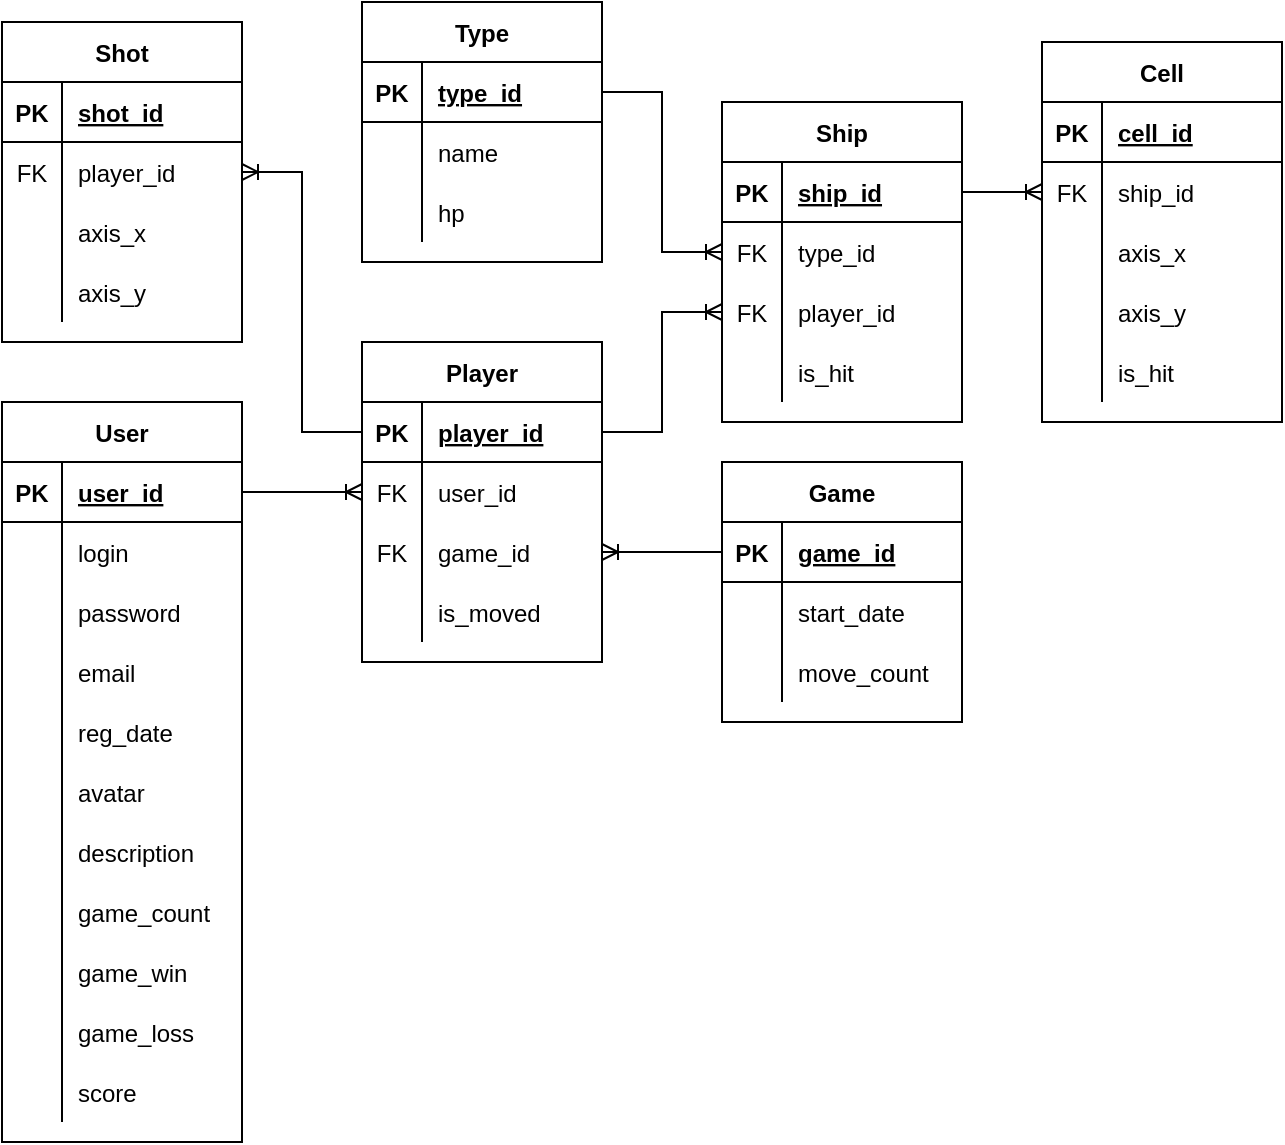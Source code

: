 <mxfile version="20.2.5" type="device"><diagram id="s3Os-HqO2yD-GWhvVBoa" name="Страница 1"><mxGraphModel dx="1422" dy="752" grid="1" gridSize="10" guides="1" tooltips="1" connect="1" arrows="1" fold="1" page="1" pageScale="1" pageWidth="827" pageHeight="1169" math="0" shadow="0"><root><mxCell id="0"/><mxCell id="1" parent="0"/><mxCell id="aZ4T5juPU48GetVAMlvS-1" value="User" style="shape=table;startSize=30;container=1;collapsible=1;childLayout=tableLayout;fixedRows=1;rowLines=0;fontStyle=1;align=center;resizeLast=1;" vertex="1" parent="1"><mxGeometry x="160" y="270" width="120" height="370" as="geometry"/></mxCell><mxCell id="aZ4T5juPU48GetVAMlvS-2" value="" style="shape=tableRow;horizontal=0;startSize=0;swimlaneHead=0;swimlaneBody=0;fillColor=none;collapsible=0;dropTarget=0;points=[[0,0.5],[1,0.5]];portConstraint=eastwest;top=0;left=0;right=0;bottom=1;" vertex="1" parent="aZ4T5juPU48GetVAMlvS-1"><mxGeometry y="30" width="120" height="30" as="geometry"/></mxCell><mxCell id="aZ4T5juPU48GetVAMlvS-3" value="PK" style="shape=partialRectangle;connectable=0;fillColor=none;top=0;left=0;bottom=0;right=0;fontStyle=1;overflow=hidden;" vertex="1" parent="aZ4T5juPU48GetVAMlvS-2"><mxGeometry width="30" height="30" as="geometry"><mxRectangle width="30" height="30" as="alternateBounds"/></mxGeometry></mxCell><mxCell id="aZ4T5juPU48GetVAMlvS-4" value="user_id" style="shape=partialRectangle;connectable=0;fillColor=none;top=0;left=0;bottom=0;right=0;align=left;spacingLeft=6;fontStyle=5;overflow=hidden;" vertex="1" parent="aZ4T5juPU48GetVAMlvS-2"><mxGeometry x="30" width="90" height="30" as="geometry"><mxRectangle width="90" height="30" as="alternateBounds"/></mxGeometry></mxCell><mxCell id="aZ4T5juPU48GetVAMlvS-5" value="" style="shape=tableRow;horizontal=0;startSize=0;swimlaneHead=0;swimlaneBody=0;fillColor=none;collapsible=0;dropTarget=0;points=[[0,0.5],[1,0.5]];portConstraint=eastwest;top=0;left=0;right=0;bottom=0;" vertex="1" parent="aZ4T5juPU48GetVAMlvS-1"><mxGeometry y="60" width="120" height="30" as="geometry"/></mxCell><mxCell id="aZ4T5juPU48GetVAMlvS-6" value="" style="shape=partialRectangle;connectable=0;fillColor=none;top=0;left=0;bottom=0;right=0;editable=1;overflow=hidden;" vertex="1" parent="aZ4T5juPU48GetVAMlvS-5"><mxGeometry width="30" height="30" as="geometry"><mxRectangle width="30" height="30" as="alternateBounds"/></mxGeometry></mxCell><mxCell id="aZ4T5juPU48GetVAMlvS-7" value="login" style="shape=partialRectangle;connectable=0;fillColor=none;top=0;left=0;bottom=0;right=0;align=left;spacingLeft=6;overflow=hidden;" vertex="1" parent="aZ4T5juPU48GetVAMlvS-5"><mxGeometry x="30" width="90" height="30" as="geometry"><mxRectangle width="90" height="30" as="alternateBounds"/></mxGeometry></mxCell><mxCell id="aZ4T5juPU48GetVAMlvS-8" value="" style="shape=tableRow;horizontal=0;startSize=0;swimlaneHead=0;swimlaneBody=0;fillColor=none;collapsible=0;dropTarget=0;points=[[0,0.5],[1,0.5]];portConstraint=eastwest;top=0;left=0;right=0;bottom=0;" vertex="1" parent="aZ4T5juPU48GetVAMlvS-1"><mxGeometry y="90" width="120" height="30" as="geometry"/></mxCell><mxCell id="aZ4T5juPU48GetVAMlvS-9" value="" style="shape=partialRectangle;connectable=0;fillColor=none;top=0;left=0;bottom=0;right=0;editable=1;overflow=hidden;" vertex="1" parent="aZ4T5juPU48GetVAMlvS-8"><mxGeometry width="30" height="30" as="geometry"><mxRectangle width="30" height="30" as="alternateBounds"/></mxGeometry></mxCell><mxCell id="aZ4T5juPU48GetVAMlvS-10" value="password" style="shape=partialRectangle;connectable=0;fillColor=none;top=0;left=0;bottom=0;right=0;align=left;spacingLeft=6;overflow=hidden;" vertex="1" parent="aZ4T5juPU48GetVAMlvS-8"><mxGeometry x="30" width="90" height="30" as="geometry"><mxRectangle width="90" height="30" as="alternateBounds"/></mxGeometry></mxCell><mxCell id="aZ4T5juPU48GetVAMlvS-11" value="" style="shape=tableRow;horizontal=0;startSize=0;swimlaneHead=0;swimlaneBody=0;fillColor=none;collapsible=0;dropTarget=0;points=[[0,0.5],[1,0.5]];portConstraint=eastwest;top=0;left=0;right=0;bottom=0;" vertex="1" parent="aZ4T5juPU48GetVAMlvS-1"><mxGeometry y="120" width="120" height="30" as="geometry"/></mxCell><mxCell id="aZ4T5juPU48GetVAMlvS-12" value="" style="shape=partialRectangle;connectable=0;fillColor=none;top=0;left=0;bottom=0;right=0;editable=1;overflow=hidden;" vertex="1" parent="aZ4T5juPU48GetVAMlvS-11"><mxGeometry width="30" height="30" as="geometry"><mxRectangle width="30" height="30" as="alternateBounds"/></mxGeometry></mxCell><mxCell id="aZ4T5juPU48GetVAMlvS-13" value="email" style="shape=partialRectangle;connectable=0;fillColor=none;top=0;left=0;bottom=0;right=0;align=left;spacingLeft=6;overflow=hidden;" vertex="1" parent="aZ4T5juPU48GetVAMlvS-11"><mxGeometry x="30" width="90" height="30" as="geometry"><mxRectangle width="90" height="30" as="alternateBounds"/></mxGeometry></mxCell><mxCell id="aZ4T5juPU48GetVAMlvS-20" value="" style="shape=tableRow;horizontal=0;startSize=0;swimlaneHead=0;swimlaneBody=0;fillColor=none;collapsible=0;dropTarget=0;points=[[0,0.5],[1,0.5]];portConstraint=eastwest;top=0;left=0;right=0;bottom=0;" vertex="1" parent="aZ4T5juPU48GetVAMlvS-1"><mxGeometry y="150" width="120" height="30" as="geometry"/></mxCell><mxCell id="aZ4T5juPU48GetVAMlvS-21" value="" style="shape=partialRectangle;connectable=0;fillColor=none;top=0;left=0;bottom=0;right=0;editable=1;overflow=hidden;" vertex="1" parent="aZ4T5juPU48GetVAMlvS-20"><mxGeometry width="30" height="30" as="geometry"><mxRectangle width="30" height="30" as="alternateBounds"/></mxGeometry></mxCell><mxCell id="aZ4T5juPU48GetVAMlvS-22" value="reg_date" style="shape=partialRectangle;connectable=0;fillColor=none;top=0;left=0;bottom=0;right=0;align=left;spacingLeft=6;overflow=hidden;" vertex="1" parent="aZ4T5juPU48GetVAMlvS-20"><mxGeometry x="30" width="90" height="30" as="geometry"><mxRectangle width="90" height="30" as="alternateBounds"/></mxGeometry></mxCell><mxCell id="aZ4T5juPU48GetVAMlvS-14" value="" style="shape=tableRow;horizontal=0;startSize=0;swimlaneHead=0;swimlaneBody=0;fillColor=none;collapsible=0;dropTarget=0;points=[[0,0.5],[1,0.5]];portConstraint=eastwest;top=0;left=0;right=0;bottom=0;" vertex="1" parent="aZ4T5juPU48GetVAMlvS-1"><mxGeometry y="180" width="120" height="30" as="geometry"/></mxCell><mxCell id="aZ4T5juPU48GetVAMlvS-15" value="" style="shape=partialRectangle;connectable=0;fillColor=none;top=0;left=0;bottom=0;right=0;editable=1;overflow=hidden;" vertex="1" parent="aZ4T5juPU48GetVAMlvS-14"><mxGeometry width="30" height="30" as="geometry"><mxRectangle width="30" height="30" as="alternateBounds"/></mxGeometry></mxCell><mxCell id="aZ4T5juPU48GetVAMlvS-16" value="avatar" style="shape=partialRectangle;connectable=0;fillColor=none;top=0;left=0;bottom=0;right=0;align=left;spacingLeft=6;overflow=hidden;" vertex="1" parent="aZ4T5juPU48GetVAMlvS-14"><mxGeometry x="30" width="90" height="30" as="geometry"><mxRectangle width="90" height="30" as="alternateBounds"/></mxGeometry></mxCell><mxCell id="aZ4T5juPU48GetVAMlvS-17" value="" style="shape=tableRow;horizontal=0;startSize=0;swimlaneHead=0;swimlaneBody=0;fillColor=none;collapsible=0;dropTarget=0;points=[[0,0.5],[1,0.5]];portConstraint=eastwest;top=0;left=0;right=0;bottom=0;" vertex="1" parent="aZ4T5juPU48GetVAMlvS-1"><mxGeometry y="210" width="120" height="30" as="geometry"/></mxCell><mxCell id="aZ4T5juPU48GetVAMlvS-18" value="" style="shape=partialRectangle;connectable=0;fillColor=none;top=0;left=0;bottom=0;right=0;editable=1;overflow=hidden;" vertex="1" parent="aZ4T5juPU48GetVAMlvS-17"><mxGeometry width="30" height="30" as="geometry"><mxRectangle width="30" height="30" as="alternateBounds"/></mxGeometry></mxCell><mxCell id="aZ4T5juPU48GetVAMlvS-19" value="description" style="shape=partialRectangle;connectable=0;fillColor=none;top=0;left=0;bottom=0;right=0;align=left;spacingLeft=6;overflow=hidden;" vertex="1" parent="aZ4T5juPU48GetVAMlvS-17"><mxGeometry x="30" width="90" height="30" as="geometry"><mxRectangle width="90" height="30" as="alternateBounds"/></mxGeometry></mxCell><mxCell id="aZ4T5juPU48GetVAMlvS-23" value="" style="shape=tableRow;horizontal=0;startSize=0;swimlaneHead=0;swimlaneBody=0;fillColor=none;collapsible=0;dropTarget=0;points=[[0,0.5],[1,0.5]];portConstraint=eastwest;top=0;left=0;right=0;bottom=0;" vertex="1" parent="aZ4T5juPU48GetVAMlvS-1"><mxGeometry y="240" width="120" height="30" as="geometry"/></mxCell><mxCell id="aZ4T5juPU48GetVAMlvS-24" value="" style="shape=partialRectangle;connectable=0;fillColor=none;top=0;left=0;bottom=0;right=0;editable=1;overflow=hidden;" vertex="1" parent="aZ4T5juPU48GetVAMlvS-23"><mxGeometry width="30" height="30" as="geometry"><mxRectangle width="30" height="30" as="alternateBounds"/></mxGeometry></mxCell><mxCell id="aZ4T5juPU48GetVAMlvS-25" value="game_count" style="shape=partialRectangle;connectable=0;fillColor=none;top=0;left=0;bottom=0;right=0;align=left;spacingLeft=6;overflow=hidden;" vertex="1" parent="aZ4T5juPU48GetVAMlvS-23"><mxGeometry x="30" width="90" height="30" as="geometry"><mxRectangle width="90" height="30" as="alternateBounds"/></mxGeometry></mxCell><mxCell id="aZ4T5juPU48GetVAMlvS-26" value="" style="shape=tableRow;horizontal=0;startSize=0;swimlaneHead=0;swimlaneBody=0;fillColor=none;collapsible=0;dropTarget=0;points=[[0,0.5],[1,0.5]];portConstraint=eastwest;top=0;left=0;right=0;bottom=0;" vertex="1" parent="aZ4T5juPU48GetVAMlvS-1"><mxGeometry y="270" width="120" height="30" as="geometry"/></mxCell><mxCell id="aZ4T5juPU48GetVAMlvS-27" value="" style="shape=partialRectangle;connectable=0;fillColor=none;top=0;left=0;bottom=0;right=0;editable=1;overflow=hidden;" vertex="1" parent="aZ4T5juPU48GetVAMlvS-26"><mxGeometry width="30" height="30" as="geometry"><mxRectangle width="30" height="30" as="alternateBounds"/></mxGeometry></mxCell><mxCell id="aZ4T5juPU48GetVAMlvS-28" value="game_win" style="shape=partialRectangle;connectable=0;fillColor=none;top=0;left=0;bottom=0;right=0;align=left;spacingLeft=6;overflow=hidden;" vertex="1" parent="aZ4T5juPU48GetVAMlvS-26"><mxGeometry x="30" width="90" height="30" as="geometry"><mxRectangle width="90" height="30" as="alternateBounds"/></mxGeometry></mxCell><mxCell id="aZ4T5juPU48GetVAMlvS-29" value="" style="shape=tableRow;horizontal=0;startSize=0;swimlaneHead=0;swimlaneBody=0;fillColor=none;collapsible=0;dropTarget=0;points=[[0,0.5],[1,0.5]];portConstraint=eastwest;top=0;left=0;right=0;bottom=0;" vertex="1" parent="aZ4T5juPU48GetVAMlvS-1"><mxGeometry y="300" width="120" height="30" as="geometry"/></mxCell><mxCell id="aZ4T5juPU48GetVAMlvS-30" value="" style="shape=partialRectangle;connectable=0;fillColor=none;top=0;left=0;bottom=0;right=0;editable=1;overflow=hidden;" vertex="1" parent="aZ4T5juPU48GetVAMlvS-29"><mxGeometry width="30" height="30" as="geometry"><mxRectangle width="30" height="30" as="alternateBounds"/></mxGeometry></mxCell><mxCell id="aZ4T5juPU48GetVAMlvS-31" value="game_loss" style="shape=partialRectangle;connectable=0;fillColor=none;top=0;left=0;bottom=0;right=0;align=left;spacingLeft=6;overflow=hidden;" vertex="1" parent="aZ4T5juPU48GetVAMlvS-29"><mxGeometry x="30" width="90" height="30" as="geometry"><mxRectangle width="90" height="30" as="alternateBounds"/></mxGeometry></mxCell><mxCell id="aZ4T5juPU48GetVAMlvS-32" value="" style="shape=tableRow;horizontal=0;startSize=0;swimlaneHead=0;swimlaneBody=0;fillColor=none;collapsible=0;dropTarget=0;points=[[0,0.5],[1,0.5]];portConstraint=eastwest;top=0;left=0;right=0;bottom=0;" vertex="1" parent="aZ4T5juPU48GetVAMlvS-1"><mxGeometry y="330" width="120" height="30" as="geometry"/></mxCell><mxCell id="aZ4T5juPU48GetVAMlvS-33" value="" style="shape=partialRectangle;connectable=0;fillColor=none;top=0;left=0;bottom=0;right=0;editable=1;overflow=hidden;" vertex="1" parent="aZ4T5juPU48GetVAMlvS-32"><mxGeometry width="30" height="30" as="geometry"><mxRectangle width="30" height="30" as="alternateBounds"/></mxGeometry></mxCell><mxCell id="aZ4T5juPU48GetVAMlvS-34" value="score" style="shape=partialRectangle;connectable=0;fillColor=none;top=0;left=0;bottom=0;right=0;align=left;spacingLeft=6;overflow=hidden;" vertex="1" parent="aZ4T5juPU48GetVAMlvS-32"><mxGeometry x="30" width="90" height="30" as="geometry"><mxRectangle width="90" height="30" as="alternateBounds"/></mxGeometry></mxCell><mxCell id="aZ4T5juPU48GetVAMlvS-41" value="Game" style="shape=table;startSize=30;container=1;collapsible=1;childLayout=tableLayout;fixedRows=1;rowLines=0;fontStyle=1;align=center;resizeLast=1;" vertex="1" parent="1"><mxGeometry x="520" y="300" width="120" height="130" as="geometry"/></mxCell><mxCell id="aZ4T5juPU48GetVAMlvS-42" value="" style="shape=tableRow;horizontal=0;startSize=0;swimlaneHead=0;swimlaneBody=0;fillColor=none;collapsible=0;dropTarget=0;points=[[0,0.5],[1,0.5]];portConstraint=eastwest;top=0;left=0;right=0;bottom=1;" vertex="1" parent="aZ4T5juPU48GetVAMlvS-41"><mxGeometry y="30" width="120" height="30" as="geometry"/></mxCell><mxCell id="aZ4T5juPU48GetVAMlvS-43" value="PK" style="shape=partialRectangle;connectable=0;fillColor=none;top=0;left=0;bottom=0;right=0;fontStyle=1;overflow=hidden;" vertex="1" parent="aZ4T5juPU48GetVAMlvS-42"><mxGeometry width="30" height="30" as="geometry"><mxRectangle width="30" height="30" as="alternateBounds"/></mxGeometry></mxCell><mxCell id="aZ4T5juPU48GetVAMlvS-44" value="game_id" style="shape=partialRectangle;connectable=0;fillColor=none;top=0;left=0;bottom=0;right=0;align=left;spacingLeft=6;fontStyle=5;overflow=hidden;" vertex="1" parent="aZ4T5juPU48GetVAMlvS-42"><mxGeometry x="30" width="90" height="30" as="geometry"><mxRectangle width="90" height="30" as="alternateBounds"/></mxGeometry></mxCell><mxCell id="aZ4T5juPU48GetVAMlvS-45" value="" style="shape=tableRow;horizontal=0;startSize=0;swimlaneHead=0;swimlaneBody=0;fillColor=none;collapsible=0;dropTarget=0;points=[[0,0.5],[1,0.5]];portConstraint=eastwest;top=0;left=0;right=0;bottom=0;" vertex="1" parent="aZ4T5juPU48GetVAMlvS-41"><mxGeometry y="60" width="120" height="30" as="geometry"/></mxCell><mxCell id="aZ4T5juPU48GetVAMlvS-46" value="" style="shape=partialRectangle;connectable=0;fillColor=none;top=0;left=0;bottom=0;right=0;editable=1;overflow=hidden;" vertex="1" parent="aZ4T5juPU48GetVAMlvS-45"><mxGeometry width="30" height="30" as="geometry"><mxRectangle width="30" height="30" as="alternateBounds"/></mxGeometry></mxCell><mxCell id="aZ4T5juPU48GetVAMlvS-47" value="start_date" style="shape=partialRectangle;connectable=0;fillColor=none;top=0;left=0;bottom=0;right=0;align=left;spacingLeft=6;overflow=hidden;" vertex="1" parent="aZ4T5juPU48GetVAMlvS-45"><mxGeometry x="30" width="90" height="30" as="geometry"><mxRectangle width="90" height="30" as="alternateBounds"/></mxGeometry></mxCell><mxCell id="aZ4T5juPU48GetVAMlvS-48" value="" style="shape=tableRow;horizontal=0;startSize=0;swimlaneHead=0;swimlaneBody=0;fillColor=none;collapsible=0;dropTarget=0;points=[[0,0.5],[1,0.5]];portConstraint=eastwest;top=0;left=0;right=0;bottom=0;" vertex="1" parent="aZ4T5juPU48GetVAMlvS-41"><mxGeometry y="90" width="120" height="30" as="geometry"/></mxCell><mxCell id="aZ4T5juPU48GetVAMlvS-49" value="" style="shape=partialRectangle;connectable=0;fillColor=none;top=0;left=0;bottom=0;right=0;editable=1;overflow=hidden;" vertex="1" parent="aZ4T5juPU48GetVAMlvS-48"><mxGeometry width="30" height="30" as="geometry"><mxRectangle width="30" height="30" as="alternateBounds"/></mxGeometry></mxCell><mxCell id="aZ4T5juPU48GetVAMlvS-50" value="move_count" style="shape=partialRectangle;connectable=0;fillColor=none;top=0;left=0;bottom=0;right=0;align=left;spacingLeft=6;overflow=hidden;" vertex="1" parent="aZ4T5juPU48GetVAMlvS-48"><mxGeometry x="30" width="90" height="30" as="geometry"><mxRectangle width="90" height="30" as="alternateBounds"/></mxGeometry></mxCell><mxCell id="aZ4T5juPU48GetVAMlvS-54" value="Player" style="shape=table;startSize=30;container=1;collapsible=1;childLayout=tableLayout;fixedRows=1;rowLines=0;fontStyle=1;align=center;resizeLast=1;" vertex="1" parent="1"><mxGeometry x="340" y="240" width="120" height="160" as="geometry"/></mxCell><mxCell id="aZ4T5juPU48GetVAMlvS-55" value="" style="shape=tableRow;horizontal=0;startSize=0;swimlaneHead=0;swimlaneBody=0;fillColor=none;collapsible=0;dropTarget=0;points=[[0,0.5],[1,0.5]];portConstraint=eastwest;top=0;left=0;right=0;bottom=1;" vertex="1" parent="aZ4T5juPU48GetVAMlvS-54"><mxGeometry y="30" width="120" height="30" as="geometry"/></mxCell><mxCell id="aZ4T5juPU48GetVAMlvS-56" value="PK" style="shape=partialRectangle;connectable=0;fillColor=none;top=0;left=0;bottom=0;right=0;fontStyle=1;overflow=hidden;" vertex="1" parent="aZ4T5juPU48GetVAMlvS-55"><mxGeometry width="30" height="30" as="geometry"><mxRectangle width="30" height="30" as="alternateBounds"/></mxGeometry></mxCell><mxCell id="aZ4T5juPU48GetVAMlvS-57" value="player_id" style="shape=partialRectangle;connectable=0;fillColor=none;top=0;left=0;bottom=0;right=0;align=left;spacingLeft=6;fontStyle=5;overflow=hidden;" vertex="1" parent="aZ4T5juPU48GetVAMlvS-55"><mxGeometry x="30" width="90" height="30" as="geometry"><mxRectangle width="90" height="30" as="alternateBounds"/></mxGeometry></mxCell><mxCell id="aZ4T5juPU48GetVAMlvS-58" value="" style="shape=tableRow;horizontal=0;startSize=0;swimlaneHead=0;swimlaneBody=0;fillColor=none;collapsible=0;dropTarget=0;points=[[0,0.5],[1,0.5]];portConstraint=eastwest;top=0;left=0;right=0;bottom=0;" vertex="1" parent="aZ4T5juPU48GetVAMlvS-54"><mxGeometry y="60" width="120" height="30" as="geometry"/></mxCell><mxCell id="aZ4T5juPU48GetVAMlvS-59" value="FK" style="shape=partialRectangle;connectable=0;fillColor=none;top=0;left=0;bottom=0;right=0;editable=1;overflow=hidden;" vertex="1" parent="aZ4T5juPU48GetVAMlvS-58"><mxGeometry width="30" height="30" as="geometry"><mxRectangle width="30" height="30" as="alternateBounds"/></mxGeometry></mxCell><mxCell id="aZ4T5juPU48GetVAMlvS-60" value="user_id" style="shape=partialRectangle;connectable=0;fillColor=none;top=0;left=0;bottom=0;right=0;align=left;spacingLeft=6;overflow=hidden;" vertex="1" parent="aZ4T5juPU48GetVAMlvS-58"><mxGeometry x="30" width="90" height="30" as="geometry"><mxRectangle width="90" height="30" as="alternateBounds"/></mxGeometry></mxCell><mxCell id="aZ4T5juPU48GetVAMlvS-61" value="" style="shape=tableRow;horizontal=0;startSize=0;swimlaneHead=0;swimlaneBody=0;fillColor=none;collapsible=0;dropTarget=0;points=[[0,0.5],[1,0.5]];portConstraint=eastwest;top=0;left=0;right=0;bottom=0;" vertex="1" parent="aZ4T5juPU48GetVAMlvS-54"><mxGeometry y="90" width="120" height="30" as="geometry"/></mxCell><mxCell id="aZ4T5juPU48GetVAMlvS-62" value="FK" style="shape=partialRectangle;connectable=0;fillColor=none;top=0;left=0;bottom=0;right=0;editable=1;overflow=hidden;" vertex="1" parent="aZ4T5juPU48GetVAMlvS-61"><mxGeometry width="30" height="30" as="geometry"><mxRectangle width="30" height="30" as="alternateBounds"/></mxGeometry></mxCell><mxCell id="aZ4T5juPU48GetVAMlvS-63" value="game_id" style="shape=partialRectangle;connectable=0;fillColor=none;top=0;left=0;bottom=0;right=0;align=left;spacingLeft=6;overflow=hidden;" vertex="1" parent="aZ4T5juPU48GetVAMlvS-61"><mxGeometry x="30" width="90" height="30" as="geometry"><mxRectangle width="90" height="30" as="alternateBounds"/></mxGeometry></mxCell><mxCell id="aZ4T5juPU48GetVAMlvS-64" value="" style="shape=tableRow;horizontal=0;startSize=0;swimlaneHead=0;swimlaneBody=0;fillColor=none;collapsible=0;dropTarget=0;points=[[0,0.5],[1,0.5]];portConstraint=eastwest;top=0;left=0;right=0;bottom=0;" vertex="1" parent="aZ4T5juPU48GetVAMlvS-54"><mxGeometry y="120" width="120" height="30" as="geometry"/></mxCell><mxCell id="aZ4T5juPU48GetVAMlvS-65" value="" style="shape=partialRectangle;connectable=0;fillColor=none;top=0;left=0;bottom=0;right=0;editable=1;overflow=hidden;" vertex="1" parent="aZ4T5juPU48GetVAMlvS-64"><mxGeometry width="30" height="30" as="geometry"><mxRectangle width="30" height="30" as="alternateBounds"/></mxGeometry></mxCell><mxCell id="aZ4T5juPU48GetVAMlvS-66" value="is_moved" style="shape=partialRectangle;connectable=0;fillColor=none;top=0;left=0;bottom=0;right=0;align=left;spacingLeft=6;overflow=hidden;" vertex="1" parent="aZ4T5juPU48GetVAMlvS-64"><mxGeometry x="30" width="90" height="30" as="geometry"><mxRectangle width="90" height="30" as="alternateBounds"/></mxGeometry></mxCell><mxCell id="aZ4T5juPU48GetVAMlvS-67" value="" style="edgeStyle=entityRelationEdgeStyle;fontSize=12;html=1;endArrow=ERoneToMany;rounded=0;" edge="1" parent="1" source="aZ4T5juPU48GetVAMlvS-2" target="aZ4T5juPU48GetVAMlvS-58"><mxGeometry width="100" height="100" relative="1" as="geometry"><mxPoint x="360" y="430" as="sourcePoint"/><mxPoint x="460" y="330" as="targetPoint"/></mxGeometry></mxCell><mxCell id="aZ4T5juPU48GetVAMlvS-68" value="" style="edgeStyle=entityRelationEdgeStyle;fontSize=12;html=1;endArrow=ERoneToMany;rounded=0;" edge="1" parent="1" source="aZ4T5juPU48GetVAMlvS-42" target="aZ4T5juPU48GetVAMlvS-61"><mxGeometry width="100" height="100" relative="1" as="geometry"><mxPoint x="330" y="430" as="sourcePoint"/><mxPoint x="430" y="330" as="targetPoint"/></mxGeometry></mxCell><mxCell id="aZ4T5juPU48GetVAMlvS-69" value="Ship" style="shape=table;startSize=30;container=1;collapsible=1;childLayout=tableLayout;fixedRows=1;rowLines=0;fontStyle=1;align=center;resizeLast=1;" vertex="1" parent="1"><mxGeometry x="520" y="120" width="120" height="160" as="geometry"/></mxCell><mxCell id="aZ4T5juPU48GetVAMlvS-70" value="" style="shape=tableRow;horizontal=0;startSize=0;swimlaneHead=0;swimlaneBody=0;fillColor=none;collapsible=0;dropTarget=0;points=[[0,0.5],[1,0.5]];portConstraint=eastwest;top=0;left=0;right=0;bottom=1;" vertex="1" parent="aZ4T5juPU48GetVAMlvS-69"><mxGeometry y="30" width="120" height="30" as="geometry"/></mxCell><mxCell id="aZ4T5juPU48GetVAMlvS-71" value="PK" style="shape=partialRectangle;connectable=0;fillColor=none;top=0;left=0;bottom=0;right=0;fontStyle=1;overflow=hidden;" vertex="1" parent="aZ4T5juPU48GetVAMlvS-70"><mxGeometry width="30" height="30" as="geometry"><mxRectangle width="30" height="30" as="alternateBounds"/></mxGeometry></mxCell><mxCell id="aZ4T5juPU48GetVAMlvS-72" value="ship_id" style="shape=partialRectangle;connectable=0;fillColor=none;top=0;left=0;bottom=0;right=0;align=left;spacingLeft=6;fontStyle=5;overflow=hidden;" vertex="1" parent="aZ4T5juPU48GetVAMlvS-70"><mxGeometry x="30" width="90" height="30" as="geometry"><mxRectangle width="90" height="30" as="alternateBounds"/></mxGeometry></mxCell><mxCell id="aZ4T5juPU48GetVAMlvS-73" value="" style="shape=tableRow;horizontal=0;startSize=0;swimlaneHead=0;swimlaneBody=0;fillColor=none;collapsible=0;dropTarget=0;points=[[0,0.5],[1,0.5]];portConstraint=eastwest;top=0;left=0;right=0;bottom=0;" vertex="1" parent="aZ4T5juPU48GetVAMlvS-69"><mxGeometry y="60" width="120" height="30" as="geometry"/></mxCell><mxCell id="aZ4T5juPU48GetVAMlvS-74" value="FK" style="shape=partialRectangle;connectable=0;fillColor=none;top=0;left=0;bottom=0;right=0;editable=1;overflow=hidden;" vertex="1" parent="aZ4T5juPU48GetVAMlvS-73"><mxGeometry width="30" height="30" as="geometry"><mxRectangle width="30" height="30" as="alternateBounds"/></mxGeometry></mxCell><mxCell id="aZ4T5juPU48GetVAMlvS-75" value="type_id" style="shape=partialRectangle;connectable=0;fillColor=none;top=0;left=0;bottom=0;right=0;align=left;spacingLeft=6;overflow=hidden;" vertex="1" parent="aZ4T5juPU48GetVAMlvS-73"><mxGeometry x="30" width="90" height="30" as="geometry"><mxRectangle width="90" height="30" as="alternateBounds"/></mxGeometry></mxCell><mxCell id="aZ4T5juPU48GetVAMlvS-76" value="" style="shape=tableRow;horizontal=0;startSize=0;swimlaneHead=0;swimlaneBody=0;fillColor=none;collapsible=0;dropTarget=0;points=[[0,0.5],[1,0.5]];portConstraint=eastwest;top=0;left=0;right=0;bottom=0;" vertex="1" parent="aZ4T5juPU48GetVAMlvS-69"><mxGeometry y="90" width="120" height="30" as="geometry"/></mxCell><mxCell id="aZ4T5juPU48GetVAMlvS-77" value="FK" style="shape=partialRectangle;connectable=0;fillColor=none;top=0;left=0;bottom=0;right=0;editable=1;overflow=hidden;" vertex="1" parent="aZ4T5juPU48GetVAMlvS-76"><mxGeometry width="30" height="30" as="geometry"><mxRectangle width="30" height="30" as="alternateBounds"/></mxGeometry></mxCell><mxCell id="aZ4T5juPU48GetVAMlvS-78" value="player_id" style="shape=partialRectangle;connectable=0;fillColor=none;top=0;left=0;bottom=0;right=0;align=left;spacingLeft=6;overflow=hidden;" vertex="1" parent="aZ4T5juPU48GetVAMlvS-76"><mxGeometry x="30" width="90" height="30" as="geometry"><mxRectangle width="90" height="30" as="alternateBounds"/></mxGeometry></mxCell><mxCell id="aZ4T5juPU48GetVAMlvS-134" value="" style="shape=tableRow;horizontal=0;startSize=0;swimlaneHead=0;swimlaneBody=0;fillColor=none;collapsible=0;dropTarget=0;points=[[0,0.5],[1,0.5]];portConstraint=eastwest;top=0;left=0;right=0;bottom=0;" vertex="1" parent="aZ4T5juPU48GetVAMlvS-69"><mxGeometry y="120" width="120" height="30" as="geometry"/></mxCell><mxCell id="aZ4T5juPU48GetVAMlvS-135" value="" style="shape=partialRectangle;connectable=0;fillColor=none;top=0;left=0;bottom=0;right=0;editable=1;overflow=hidden;" vertex="1" parent="aZ4T5juPU48GetVAMlvS-134"><mxGeometry width="30" height="30" as="geometry"><mxRectangle width="30" height="30" as="alternateBounds"/></mxGeometry></mxCell><mxCell id="aZ4T5juPU48GetVAMlvS-136" value="is_hit" style="shape=partialRectangle;connectable=0;fillColor=none;top=0;left=0;bottom=0;right=0;align=left;spacingLeft=6;overflow=hidden;" vertex="1" parent="aZ4T5juPU48GetVAMlvS-134"><mxGeometry x="30" width="90" height="30" as="geometry"><mxRectangle width="90" height="30" as="alternateBounds"/></mxGeometry></mxCell><mxCell id="aZ4T5juPU48GetVAMlvS-82" value="Type" style="shape=table;startSize=30;container=1;collapsible=1;childLayout=tableLayout;fixedRows=1;rowLines=0;fontStyle=1;align=center;resizeLast=1;" vertex="1" parent="1"><mxGeometry x="340" y="70" width="120" height="130" as="geometry"/></mxCell><mxCell id="aZ4T5juPU48GetVAMlvS-83" value="" style="shape=tableRow;horizontal=0;startSize=0;swimlaneHead=0;swimlaneBody=0;fillColor=none;collapsible=0;dropTarget=0;points=[[0,0.5],[1,0.5]];portConstraint=eastwest;top=0;left=0;right=0;bottom=1;" vertex="1" parent="aZ4T5juPU48GetVAMlvS-82"><mxGeometry y="30" width="120" height="30" as="geometry"/></mxCell><mxCell id="aZ4T5juPU48GetVAMlvS-84" value="PK" style="shape=partialRectangle;connectable=0;fillColor=none;top=0;left=0;bottom=0;right=0;fontStyle=1;overflow=hidden;" vertex="1" parent="aZ4T5juPU48GetVAMlvS-83"><mxGeometry width="30" height="30" as="geometry"><mxRectangle width="30" height="30" as="alternateBounds"/></mxGeometry></mxCell><mxCell id="aZ4T5juPU48GetVAMlvS-85" value="type_id" style="shape=partialRectangle;connectable=0;fillColor=none;top=0;left=0;bottom=0;right=0;align=left;spacingLeft=6;fontStyle=5;overflow=hidden;" vertex="1" parent="aZ4T5juPU48GetVAMlvS-83"><mxGeometry x="30" width="90" height="30" as="geometry"><mxRectangle width="90" height="30" as="alternateBounds"/></mxGeometry></mxCell><mxCell id="aZ4T5juPU48GetVAMlvS-86" value="" style="shape=tableRow;horizontal=0;startSize=0;swimlaneHead=0;swimlaneBody=0;fillColor=none;collapsible=0;dropTarget=0;points=[[0,0.5],[1,0.5]];portConstraint=eastwest;top=0;left=0;right=0;bottom=0;" vertex="1" parent="aZ4T5juPU48GetVAMlvS-82"><mxGeometry y="60" width="120" height="30" as="geometry"/></mxCell><mxCell id="aZ4T5juPU48GetVAMlvS-87" value="" style="shape=partialRectangle;connectable=0;fillColor=none;top=0;left=0;bottom=0;right=0;editable=1;overflow=hidden;" vertex="1" parent="aZ4T5juPU48GetVAMlvS-86"><mxGeometry width="30" height="30" as="geometry"><mxRectangle width="30" height="30" as="alternateBounds"/></mxGeometry></mxCell><mxCell id="aZ4T5juPU48GetVAMlvS-88" value="name" style="shape=partialRectangle;connectable=0;fillColor=none;top=0;left=0;bottom=0;right=0;align=left;spacingLeft=6;overflow=hidden;" vertex="1" parent="aZ4T5juPU48GetVAMlvS-86"><mxGeometry x="30" width="90" height="30" as="geometry"><mxRectangle width="90" height="30" as="alternateBounds"/></mxGeometry></mxCell><mxCell id="aZ4T5juPU48GetVAMlvS-89" value="" style="shape=tableRow;horizontal=0;startSize=0;swimlaneHead=0;swimlaneBody=0;fillColor=none;collapsible=0;dropTarget=0;points=[[0,0.5],[1,0.5]];portConstraint=eastwest;top=0;left=0;right=0;bottom=0;" vertex="1" parent="aZ4T5juPU48GetVAMlvS-82"><mxGeometry y="90" width="120" height="30" as="geometry"/></mxCell><mxCell id="aZ4T5juPU48GetVAMlvS-90" value="" style="shape=partialRectangle;connectable=0;fillColor=none;top=0;left=0;bottom=0;right=0;editable=1;overflow=hidden;" vertex="1" parent="aZ4T5juPU48GetVAMlvS-89"><mxGeometry width="30" height="30" as="geometry"><mxRectangle width="30" height="30" as="alternateBounds"/></mxGeometry></mxCell><mxCell id="aZ4T5juPU48GetVAMlvS-91" value="hp" style="shape=partialRectangle;connectable=0;fillColor=none;top=0;left=0;bottom=0;right=0;align=left;spacingLeft=6;overflow=hidden;" vertex="1" parent="aZ4T5juPU48GetVAMlvS-89"><mxGeometry x="30" width="90" height="30" as="geometry"><mxRectangle width="90" height="30" as="alternateBounds"/></mxGeometry></mxCell><mxCell id="aZ4T5juPU48GetVAMlvS-95" value="" style="edgeStyle=entityRelationEdgeStyle;fontSize=12;html=1;endArrow=ERoneToMany;rounded=0;" edge="1" parent="1" source="aZ4T5juPU48GetVAMlvS-55" target="aZ4T5juPU48GetVAMlvS-76"><mxGeometry width="100" height="100" relative="1" as="geometry"><mxPoint x="540" y="770" as="sourcePoint"/><mxPoint x="610" y="710" as="targetPoint"/></mxGeometry></mxCell><mxCell id="aZ4T5juPU48GetVAMlvS-96" value="" style="edgeStyle=entityRelationEdgeStyle;fontSize=12;html=1;endArrow=ERoneToMany;rounded=0;" edge="1" parent="1" source="aZ4T5juPU48GetVAMlvS-83" target="aZ4T5juPU48GetVAMlvS-73"><mxGeometry width="100" height="100" relative="1" as="geometry"><mxPoint x="710" y="550" as="sourcePoint"/><mxPoint x="770" y="800" as="targetPoint"/></mxGeometry></mxCell><mxCell id="aZ4T5juPU48GetVAMlvS-97" value="Cell" style="shape=table;startSize=30;container=1;collapsible=1;childLayout=tableLayout;fixedRows=1;rowLines=0;fontStyle=1;align=center;resizeLast=1;" vertex="1" parent="1"><mxGeometry x="680" y="90" width="120" height="190" as="geometry"/></mxCell><mxCell id="aZ4T5juPU48GetVAMlvS-98" value="" style="shape=tableRow;horizontal=0;startSize=0;swimlaneHead=0;swimlaneBody=0;fillColor=none;collapsible=0;dropTarget=0;points=[[0,0.5],[1,0.5]];portConstraint=eastwest;top=0;left=0;right=0;bottom=1;" vertex="1" parent="aZ4T5juPU48GetVAMlvS-97"><mxGeometry y="30" width="120" height="30" as="geometry"/></mxCell><mxCell id="aZ4T5juPU48GetVAMlvS-99" value="PK" style="shape=partialRectangle;connectable=0;fillColor=none;top=0;left=0;bottom=0;right=0;fontStyle=1;overflow=hidden;" vertex="1" parent="aZ4T5juPU48GetVAMlvS-98"><mxGeometry width="30" height="30" as="geometry"><mxRectangle width="30" height="30" as="alternateBounds"/></mxGeometry></mxCell><mxCell id="aZ4T5juPU48GetVAMlvS-100" value="cell_id" style="shape=partialRectangle;connectable=0;fillColor=none;top=0;left=0;bottom=0;right=0;align=left;spacingLeft=6;fontStyle=5;overflow=hidden;" vertex="1" parent="aZ4T5juPU48GetVAMlvS-98"><mxGeometry x="30" width="90" height="30" as="geometry"><mxRectangle width="90" height="30" as="alternateBounds"/></mxGeometry></mxCell><mxCell id="aZ4T5juPU48GetVAMlvS-101" value="" style="shape=tableRow;horizontal=0;startSize=0;swimlaneHead=0;swimlaneBody=0;fillColor=none;collapsible=0;dropTarget=0;points=[[0,0.5],[1,0.5]];portConstraint=eastwest;top=0;left=0;right=0;bottom=0;" vertex="1" parent="aZ4T5juPU48GetVAMlvS-97"><mxGeometry y="60" width="120" height="30" as="geometry"/></mxCell><mxCell id="aZ4T5juPU48GetVAMlvS-102" value="FK" style="shape=partialRectangle;connectable=0;fillColor=none;top=0;left=0;bottom=0;right=0;editable=1;overflow=hidden;" vertex="1" parent="aZ4T5juPU48GetVAMlvS-101"><mxGeometry width="30" height="30" as="geometry"><mxRectangle width="30" height="30" as="alternateBounds"/></mxGeometry></mxCell><mxCell id="aZ4T5juPU48GetVAMlvS-103" value="ship_id" style="shape=partialRectangle;connectable=0;fillColor=none;top=0;left=0;bottom=0;right=0;align=left;spacingLeft=6;overflow=hidden;" vertex="1" parent="aZ4T5juPU48GetVAMlvS-101"><mxGeometry x="30" width="90" height="30" as="geometry"><mxRectangle width="90" height="30" as="alternateBounds"/></mxGeometry></mxCell><mxCell id="aZ4T5juPU48GetVAMlvS-125" value="" style="shape=tableRow;horizontal=0;startSize=0;swimlaneHead=0;swimlaneBody=0;fillColor=none;collapsible=0;dropTarget=0;points=[[0,0.5],[1,0.5]];portConstraint=eastwest;top=0;left=0;right=0;bottom=0;" vertex="1" parent="aZ4T5juPU48GetVAMlvS-97"><mxGeometry y="90" width="120" height="30" as="geometry"/></mxCell><mxCell id="aZ4T5juPU48GetVAMlvS-126" value="" style="shape=partialRectangle;connectable=0;fillColor=none;top=0;left=0;bottom=0;right=0;editable=1;overflow=hidden;" vertex="1" parent="aZ4T5juPU48GetVAMlvS-125"><mxGeometry width="30" height="30" as="geometry"><mxRectangle width="30" height="30" as="alternateBounds"/></mxGeometry></mxCell><mxCell id="aZ4T5juPU48GetVAMlvS-127" value="axis_x" style="shape=partialRectangle;connectable=0;fillColor=none;top=0;left=0;bottom=0;right=0;align=left;spacingLeft=6;overflow=hidden;" vertex="1" parent="aZ4T5juPU48GetVAMlvS-125"><mxGeometry x="30" width="90" height="30" as="geometry"><mxRectangle width="90" height="30" as="alternateBounds"/></mxGeometry></mxCell><mxCell id="aZ4T5juPU48GetVAMlvS-128" value="" style="shape=tableRow;horizontal=0;startSize=0;swimlaneHead=0;swimlaneBody=0;fillColor=none;collapsible=0;dropTarget=0;points=[[0,0.5],[1,0.5]];portConstraint=eastwest;top=0;left=0;right=0;bottom=0;" vertex="1" parent="aZ4T5juPU48GetVAMlvS-97"><mxGeometry y="120" width="120" height="30" as="geometry"/></mxCell><mxCell id="aZ4T5juPU48GetVAMlvS-129" value="" style="shape=partialRectangle;connectable=0;fillColor=none;top=0;left=0;bottom=0;right=0;editable=1;overflow=hidden;" vertex="1" parent="aZ4T5juPU48GetVAMlvS-128"><mxGeometry width="30" height="30" as="geometry"><mxRectangle width="30" height="30" as="alternateBounds"/></mxGeometry></mxCell><mxCell id="aZ4T5juPU48GetVAMlvS-130" value="axis_y" style="shape=partialRectangle;connectable=0;fillColor=none;top=0;left=0;bottom=0;right=0;align=left;spacingLeft=6;overflow=hidden;" vertex="1" parent="aZ4T5juPU48GetVAMlvS-128"><mxGeometry x="30" width="90" height="30" as="geometry"><mxRectangle width="90" height="30" as="alternateBounds"/></mxGeometry></mxCell><mxCell id="aZ4T5juPU48GetVAMlvS-131" value="" style="shape=tableRow;horizontal=0;startSize=0;swimlaneHead=0;swimlaneBody=0;fillColor=none;collapsible=0;dropTarget=0;points=[[0,0.5],[1,0.5]];portConstraint=eastwest;top=0;left=0;right=0;bottom=0;" vertex="1" parent="aZ4T5juPU48GetVAMlvS-97"><mxGeometry y="150" width="120" height="30" as="geometry"/></mxCell><mxCell id="aZ4T5juPU48GetVAMlvS-132" value="" style="shape=partialRectangle;connectable=0;fillColor=none;top=0;left=0;bottom=0;right=0;editable=1;overflow=hidden;" vertex="1" parent="aZ4T5juPU48GetVAMlvS-131"><mxGeometry width="30" height="30" as="geometry"><mxRectangle width="30" height="30" as="alternateBounds"/></mxGeometry></mxCell><mxCell id="aZ4T5juPU48GetVAMlvS-133" value="is_hit" style="shape=partialRectangle;connectable=0;fillColor=none;top=0;left=0;bottom=0;right=0;align=left;spacingLeft=6;overflow=hidden;" vertex="1" parent="aZ4T5juPU48GetVAMlvS-131"><mxGeometry x="30" width="90" height="30" as="geometry"><mxRectangle width="90" height="30" as="alternateBounds"/></mxGeometry></mxCell><mxCell id="aZ4T5juPU48GetVAMlvS-110" value="" style="edgeStyle=entityRelationEdgeStyle;fontSize=12;html=1;endArrow=ERoneToMany;rounded=0;" edge="1" parent="1" source="aZ4T5juPU48GetVAMlvS-70" target="aZ4T5juPU48GetVAMlvS-101"><mxGeometry width="100" height="100" relative="1" as="geometry"><mxPoint x="600" y="360" as="sourcePoint"/><mxPoint x="700" y="260" as="targetPoint"/></mxGeometry></mxCell><mxCell id="aZ4T5juPU48GetVAMlvS-111" value="Shot" style="shape=table;startSize=30;container=1;collapsible=1;childLayout=tableLayout;fixedRows=1;rowLines=0;fontStyle=1;align=center;resizeLast=1;" vertex="1" parent="1"><mxGeometry x="160" y="80" width="120" height="160" as="geometry"/></mxCell><mxCell id="aZ4T5juPU48GetVAMlvS-112" value="" style="shape=tableRow;horizontal=0;startSize=0;swimlaneHead=0;swimlaneBody=0;fillColor=none;collapsible=0;dropTarget=0;points=[[0,0.5],[1,0.5]];portConstraint=eastwest;top=0;left=0;right=0;bottom=1;" vertex="1" parent="aZ4T5juPU48GetVAMlvS-111"><mxGeometry y="30" width="120" height="30" as="geometry"/></mxCell><mxCell id="aZ4T5juPU48GetVAMlvS-113" value="PK" style="shape=partialRectangle;connectable=0;fillColor=none;top=0;left=0;bottom=0;right=0;fontStyle=1;overflow=hidden;" vertex="1" parent="aZ4T5juPU48GetVAMlvS-112"><mxGeometry width="30" height="30" as="geometry"><mxRectangle width="30" height="30" as="alternateBounds"/></mxGeometry></mxCell><mxCell id="aZ4T5juPU48GetVAMlvS-114" value="shot_id" style="shape=partialRectangle;connectable=0;fillColor=none;top=0;left=0;bottom=0;right=0;align=left;spacingLeft=6;fontStyle=5;overflow=hidden;" vertex="1" parent="aZ4T5juPU48GetVAMlvS-112"><mxGeometry x="30" width="90" height="30" as="geometry"><mxRectangle width="90" height="30" as="alternateBounds"/></mxGeometry></mxCell><mxCell id="aZ4T5juPU48GetVAMlvS-115" value="" style="shape=tableRow;horizontal=0;startSize=0;swimlaneHead=0;swimlaneBody=0;fillColor=none;collapsible=0;dropTarget=0;points=[[0,0.5],[1,0.5]];portConstraint=eastwest;top=0;left=0;right=0;bottom=0;" vertex="1" parent="aZ4T5juPU48GetVAMlvS-111"><mxGeometry y="60" width="120" height="30" as="geometry"/></mxCell><mxCell id="aZ4T5juPU48GetVAMlvS-116" value="FK" style="shape=partialRectangle;connectable=0;fillColor=none;top=0;left=0;bottom=0;right=0;editable=1;overflow=hidden;" vertex="1" parent="aZ4T5juPU48GetVAMlvS-115"><mxGeometry width="30" height="30" as="geometry"><mxRectangle width="30" height="30" as="alternateBounds"/></mxGeometry></mxCell><mxCell id="aZ4T5juPU48GetVAMlvS-117" value="player_id" style="shape=partialRectangle;connectable=0;fillColor=none;top=0;left=0;bottom=0;right=0;align=left;spacingLeft=6;overflow=hidden;" vertex="1" parent="aZ4T5juPU48GetVAMlvS-115"><mxGeometry x="30" width="90" height="30" as="geometry"><mxRectangle width="90" height="30" as="alternateBounds"/></mxGeometry></mxCell><mxCell id="aZ4T5juPU48GetVAMlvS-118" value="" style="shape=tableRow;horizontal=0;startSize=0;swimlaneHead=0;swimlaneBody=0;fillColor=none;collapsible=0;dropTarget=0;points=[[0,0.5],[1,0.5]];portConstraint=eastwest;top=0;left=0;right=0;bottom=0;" vertex="1" parent="aZ4T5juPU48GetVAMlvS-111"><mxGeometry y="90" width="120" height="30" as="geometry"/></mxCell><mxCell id="aZ4T5juPU48GetVAMlvS-119" value="" style="shape=partialRectangle;connectable=0;fillColor=none;top=0;left=0;bottom=0;right=0;editable=1;overflow=hidden;" vertex="1" parent="aZ4T5juPU48GetVAMlvS-118"><mxGeometry width="30" height="30" as="geometry"><mxRectangle width="30" height="30" as="alternateBounds"/></mxGeometry></mxCell><mxCell id="aZ4T5juPU48GetVAMlvS-120" value="axis_x" style="shape=partialRectangle;connectable=0;fillColor=none;top=0;left=0;bottom=0;right=0;align=left;spacingLeft=6;overflow=hidden;" vertex="1" parent="aZ4T5juPU48GetVAMlvS-118"><mxGeometry x="30" width="90" height="30" as="geometry"><mxRectangle width="90" height="30" as="alternateBounds"/></mxGeometry></mxCell><mxCell id="aZ4T5juPU48GetVAMlvS-121" value="" style="shape=tableRow;horizontal=0;startSize=0;swimlaneHead=0;swimlaneBody=0;fillColor=none;collapsible=0;dropTarget=0;points=[[0,0.5],[1,0.5]];portConstraint=eastwest;top=0;left=0;right=0;bottom=0;" vertex="1" parent="aZ4T5juPU48GetVAMlvS-111"><mxGeometry y="120" width="120" height="30" as="geometry"/></mxCell><mxCell id="aZ4T5juPU48GetVAMlvS-122" value="" style="shape=partialRectangle;connectable=0;fillColor=none;top=0;left=0;bottom=0;right=0;editable=1;overflow=hidden;" vertex="1" parent="aZ4T5juPU48GetVAMlvS-121"><mxGeometry width="30" height="30" as="geometry"><mxRectangle width="30" height="30" as="alternateBounds"/></mxGeometry></mxCell><mxCell id="aZ4T5juPU48GetVAMlvS-123" value="axis_y" style="shape=partialRectangle;connectable=0;fillColor=none;top=0;left=0;bottom=0;right=0;align=left;spacingLeft=6;overflow=hidden;" vertex="1" parent="aZ4T5juPU48GetVAMlvS-121"><mxGeometry x="30" width="90" height="30" as="geometry"><mxRectangle width="90" height="30" as="alternateBounds"/></mxGeometry></mxCell><mxCell id="aZ4T5juPU48GetVAMlvS-124" value="" style="edgeStyle=entityRelationEdgeStyle;fontSize=12;html=1;endArrow=ERoneToMany;rounded=0;" edge="1" parent="1" source="aZ4T5juPU48GetVAMlvS-55" target="aZ4T5juPU48GetVAMlvS-115"><mxGeometry width="100" height="100" relative="1" as="geometry"><mxPoint x="600" y="360" as="sourcePoint"/><mxPoint x="700" y="260" as="targetPoint"/></mxGeometry></mxCell></root></mxGraphModel></diagram></mxfile>
